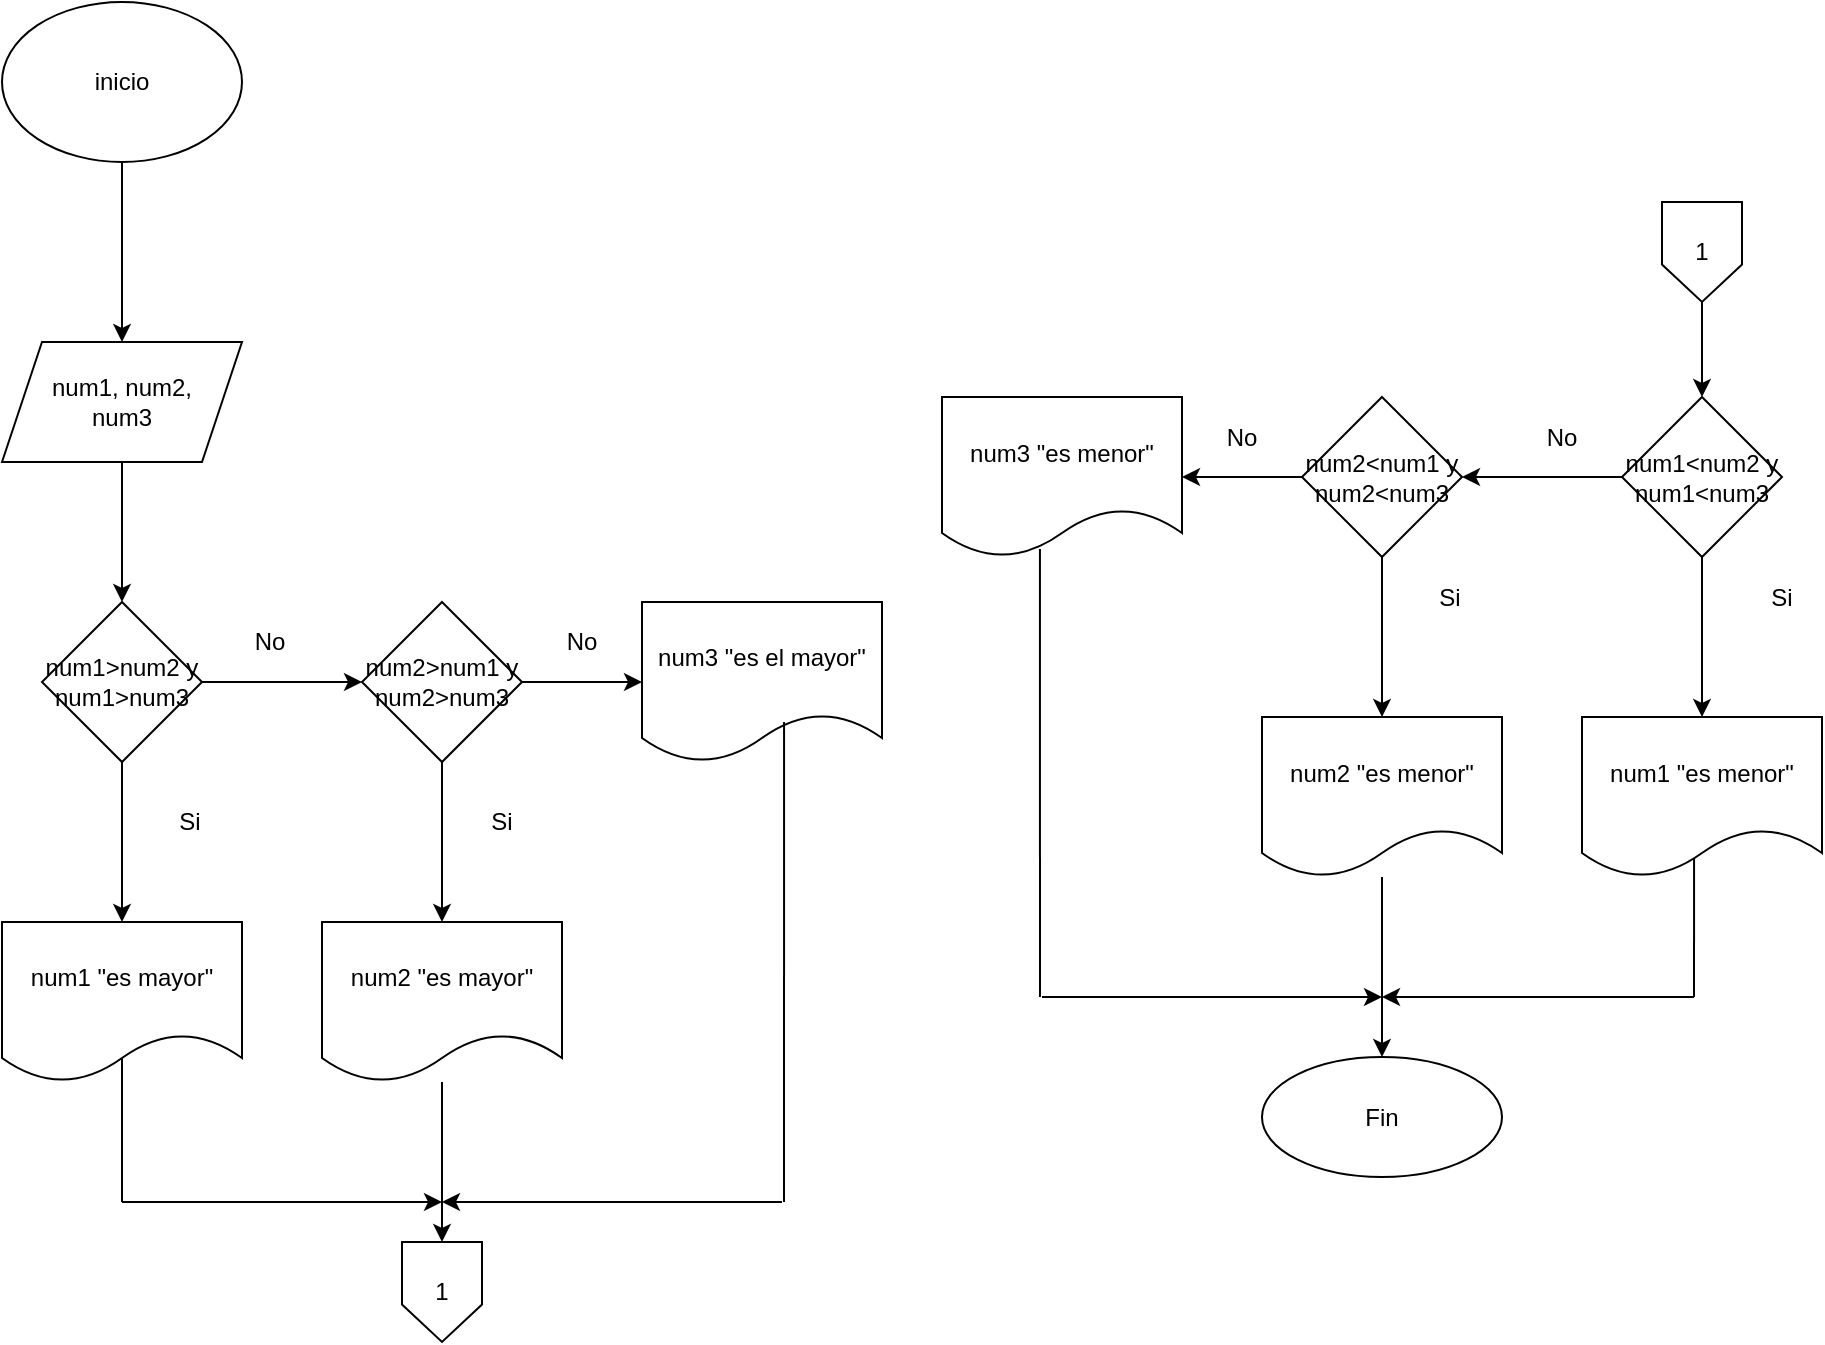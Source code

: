 <mxfile version="14.7.3" type="github">
  <diagram id="A2Fy7HXazte9X5mepA1S" name="Page-1">
    <mxGraphModel dx="868" dy="450" grid="1" gridSize="10" guides="1" tooltips="1" connect="1" arrows="1" fold="1" page="1" pageScale="1" pageWidth="827" pageHeight="1169" math="0" shadow="0">
      <root>
        <mxCell id="0" />
        <mxCell id="1" parent="0" />
        <mxCell id="-Q2acR-DV0uJOi1I2KwG-3" value="" style="edgeStyle=orthogonalEdgeStyle;rounded=0;orthogonalLoop=1;jettySize=auto;html=1;" edge="1" parent="1" source="-Q2acR-DV0uJOi1I2KwG-1" target="-Q2acR-DV0uJOi1I2KwG-2">
          <mxGeometry relative="1" as="geometry" />
        </mxCell>
        <mxCell id="-Q2acR-DV0uJOi1I2KwG-1" value="inicio" style="ellipse;whiteSpace=wrap;html=1;" vertex="1" parent="1">
          <mxGeometry x="320" y="40" width="120" height="80" as="geometry" />
        </mxCell>
        <mxCell id="-Q2acR-DV0uJOi1I2KwG-5" value="" style="edgeStyle=orthogonalEdgeStyle;rounded=0;orthogonalLoop=1;jettySize=auto;html=1;" edge="1" parent="1" source="-Q2acR-DV0uJOi1I2KwG-2" target="-Q2acR-DV0uJOi1I2KwG-4">
          <mxGeometry relative="1" as="geometry" />
        </mxCell>
        <mxCell id="-Q2acR-DV0uJOi1I2KwG-2" value="num1, num2, &lt;br&gt;num3" style="shape=parallelogram;perimeter=parallelogramPerimeter;whiteSpace=wrap;html=1;fixedSize=1;" vertex="1" parent="1">
          <mxGeometry x="320" y="210" width="120" height="60" as="geometry" />
        </mxCell>
        <mxCell id="-Q2acR-DV0uJOi1I2KwG-7" value="" style="edgeStyle=orthogonalEdgeStyle;rounded=0;orthogonalLoop=1;jettySize=auto;html=1;" edge="1" parent="1" source="-Q2acR-DV0uJOi1I2KwG-4" target="-Q2acR-DV0uJOi1I2KwG-6">
          <mxGeometry relative="1" as="geometry" />
        </mxCell>
        <mxCell id="-Q2acR-DV0uJOi1I2KwG-9" value="" style="edgeStyle=orthogonalEdgeStyle;rounded=0;orthogonalLoop=1;jettySize=auto;html=1;" edge="1" parent="1" source="-Q2acR-DV0uJOi1I2KwG-4" target="-Q2acR-DV0uJOi1I2KwG-8">
          <mxGeometry relative="1" as="geometry" />
        </mxCell>
        <mxCell id="-Q2acR-DV0uJOi1I2KwG-4" value="num1&amp;gt;num2 y num1&amp;gt;num3" style="rhombus;whiteSpace=wrap;html=1;" vertex="1" parent="1">
          <mxGeometry x="340" y="340" width="80" height="80" as="geometry" />
        </mxCell>
        <mxCell id="-Q2acR-DV0uJOi1I2KwG-6" value="num1 &quot;es mayor&quot;" style="shape=document;whiteSpace=wrap;html=1;boundedLbl=1;" vertex="1" parent="1">
          <mxGeometry x="320" y="500" width="120" height="80" as="geometry" />
        </mxCell>
        <mxCell id="-Q2acR-DV0uJOi1I2KwG-11" value="" style="edgeStyle=orthogonalEdgeStyle;rounded=0;orthogonalLoop=1;jettySize=auto;html=1;" edge="1" parent="1" source="-Q2acR-DV0uJOi1I2KwG-8" target="-Q2acR-DV0uJOi1I2KwG-10">
          <mxGeometry relative="1" as="geometry" />
        </mxCell>
        <mxCell id="-Q2acR-DV0uJOi1I2KwG-13" value="" style="edgeStyle=orthogonalEdgeStyle;rounded=0;orthogonalLoop=1;jettySize=auto;html=1;" edge="1" parent="1" source="-Q2acR-DV0uJOi1I2KwG-8" target="-Q2acR-DV0uJOi1I2KwG-12">
          <mxGeometry relative="1" as="geometry" />
        </mxCell>
        <mxCell id="-Q2acR-DV0uJOi1I2KwG-8" value="num2&amp;gt;num1 y num2&amp;gt;num3" style="rhombus;whiteSpace=wrap;html=1;" vertex="1" parent="1">
          <mxGeometry x="500" y="340" width="80" height="80" as="geometry" />
        </mxCell>
        <mxCell id="-Q2acR-DV0uJOi1I2KwG-15" value="" style="edgeStyle=orthogonalEdgeStyle;rounded=0;orthogonalLoop=1;jettySize=auto;html=1;" edge="1" parent="1" source="-Q2acR-DV0uJOi1I2KwG-10">
          <mxGeometry relative="1" as="geometry">
            <mxPoint x="540" y="660" as="targetPoint" />
          </mxGeometry>
        </mxCell>
        <mxCell id="-Q2acR-DV0uJOi1I2KwG-10" value="num2 &quot;es mayor&quot;" style="shape=document;whiteSpace=wrap;html=1;boundedLbl=1;" vertex="1" parent="1">
          <mxGeometry x="480" y="500" width="120" height="80" as="geometry" />
        </mxCell>
        <mxCell id="-Q2acR-DV0uJOi1I2KwG-12" value="num3 &quot;es el mayor&quot;" style="shape=document;whiteSpace=wrap;html=1;boundedLbl=1;" vertex="1" parent="1">
          <mxGeometry x="640" y="340" width="120" height="80" as="geometry" />
        </mxCell>
        <mxCell id="-Q2acR-DV0uJOi1I2KwG-17" value="" style="endArrow=none;html=1;entryX=0.5;entryY=0.85;entryDx=0;entryDy=0;entryPerimeter=0;" edge="1" parent="1" target="-Q2acR-DV0uJOi1I2KwG-6">
          <mxGeometry width="50" height="50" relative="1" as="geometry">
            <mxPoint x="380" y="640" as="sourcePoint" />
            <mxPoint x="360" y="600" as="targetPoint" />
          </mxGeometry>
        </mxCell>
        <mxCell id="-Q2acR-DV0uJOi1I2KwG-18" value="" style="endArrow=classic;html=1;" edge="1" parent="1">
          <mxGeometry width="50" height="50" relative="1" as="geometry">
            <mxPoint x="380" y="640" as="sourcePoint" />
            <mxPoint x="540" y="640" as="targetPoint" />
          </mxGeometry>
        </mxCell>
        <mxCell id="-Q2acR-DV0uJOi1I2KwG-19" value="" style="endArrow=none;html=1;entryX=0.592;entryY=0.75;entryDx=0;entryDy=0;entryPerimeter=0;" edge="1" parent="1" target="-Q2acR-DV0uJOi1I2KwG-12">
          <mxGeometry width="50" height="50" relative="1" as="geometry">
            <mxPoint x="711" y="640" as="sourcePoint" />
            <mxPoint x="710" y="460" as="targetPoint" />
          </mxGeometry>
        </mxCell>
        <mxCell id="-Q2acR-DV0uJOi1I2KwG-20" value="" style="endArrow=classic;html=1;" edge="1" parent="1">
          <mxGeometry width="50" height="50" relative="1" as="geometry">
            <mxPoint x="710" y="640" as="sourcePoint" />
            <mxPoint x="540" y="640" as="targetPoint" />
          </mxGeometry>
        </mxCell>
        <mxCell id="-Q2acR-DV0uJOi1I2KwG-36" value="No" style="text;html=1;strokeColor=none;fillColor=none;align=center;verticalAlign=middle;whiteSpace=wrap;rounded=0;" vertex="1" parent="1">
          <mxGeometry x="434" y="350" width="40" height="20" as="geometry" />
        </mxCell>
        <mxCell id="-Q2acR-DV0uJOi1I2KwG-37" value="No" style="text;html=1;strokeColor=none;fillColor=none;align=center;verticalAlign=middle;whiteSpace=wrap;rounded=0;" vertex="1" parent="1">
          <mxGeometry x="590" y="350" width="40" height="20" as="geometry" />
        </mxCell>
        <mxCell id="-Q2acR-DV0uJOi1I2KwG-38" value="Si" style="text;html=1;strokeColor=none;fillColor=none;align=center;verticalAlign=middle;whiteSpace=wrap;rounded=0;" vertex="1" parent="1">
          <mxGeometry x="550" y="440" width="40" height="20" as="geometry" />
        </mxCell>
        <mxCell id="-Q2acR-DV0uJOi1I2KwG-39" value="Si" style="text;html=1;strokeColor=none;fillColor=none;align=center;verticalAlign=middle;whiteSpace=wrap;rounded=0;" vertex="1" parent="1">
          <mxGeometry x="394" y="440" width="40" height="20" as="geometry" />
        </mxCell>
        <mxCell id="-Q2acR-DV0uJOi1I2KwG-66" value="" style="edgeStyle=orthogonalEdgeStyle;rounded=0;orthogonalLoop=1;jettySize=auto;html=1;" edge="1" parent="1" source="-Q2acR-DV0uJOi1I2KwG-68" target="-Q2acR-DV0uJOi1I2KwG-71">
          <mxGeometry relative="1" as="geometry" />
        </mxCell>
        <mxCell id="-Q2acR-DV0uJOi1I2KwG-67" value="" style="edgeStyle=orthogonalEdgeStyle;rounded=0;orthogonalLoop=1;jettySize=auto;html=1;" edge="1" parent="1" source="-Q2acR-DV0uJOi1I2KwG-68" target="-Q2acR-DV0uJOi1I2KwG-73">
          <mxGeometry relative="1" as="geometry" />
        </mxCell>
        <mxCell id="-Q2acR-DV0uJOi1I2KwG-68" value="num1&amp;lt;num2 y num1&amp;lt;num3" style="rhombus;whiteSpace=wrap;html=1;" vertex="1" parent="1">
          <mxGeometry x="1130" y="237.5" width="80" height="80" as="geometry" />
        </mxCell>
        <mxCell id="-Q2acR-DV0uJOi1I2KwG-69" value="" style="edgeStyle=orthogonalEdgeStyle;rounded=0;orthogonalLoop=1;jettySize=auto;html=1;" edge="1" parent="1" source="-Q2acR-DV0uJOi1I2KwG-71" target="-Q2acR-DV0uJOi1I2KwG-72">
          <mxGeometry relative="1" as="geometry" />
        </mxCell>
        <mxCell id="-Q2acR-DV0uJOi1I2KwG-70" value="" style="edgeStyle=orthogonalEdgeStyle;rounded=0;orthogonalLoop=1;jettySize=auto;html=1;" edge="1" parent="1" source="-Q2acR-DV0uJOi1I2KwG-71" target="-Q2acR-DV0uJOi1I2KwG-75">
          <mxGeometry relative="1" as="geometry" />
        </mxCell>
        <mxCell id="-Q2acR-DV0uJOi1I2KwG-71" value="num2&amp;lt;num1 y num2&amp;lt;num3" style="rhombus;whiteSpace=wrap;html=1;" vertex="1" parent="1">
          <mxGeometry x="970" y="237.5" width="80" height="80" as="geometry" />
        </mxCell>
        <mxCell id="-Q2acR-DV0uJOi1I2KwG-72" value="num3 &quot;es menor&quot;" style="shape=document;whiteSpace=wrap;html=1;boundedLbl=1;" vertex="1" parent="1">
          <mxGeometry x="790" y="237.5" width="120" height="80" as="geometry" />
        </mxCell>
        <mxCell id="-Q2acR-DV0uJOi1I2KwG-73" value="num1 &quot;es menor&quot;" style="shape=document;whiteSpace=wrap;html=1;boundedLbl=1;" vertex="1" parent="1">
          <mxGeometry x="1110" y="397.5" width="120" height="80" as="geometry" />
        </mxCell>
        <mxCell id="-Q2acR-DV0uJOi1I2KwG-74" value="" style="edgeStyle=orthogonalEdgeStyle;rounded=0;orthogonalLoop=1;jettySize=auto;html=1;" edge="1" parent="1" source="-Q2acR-DV0uJOi1I2KwG-75" target="-Q2acR-DV0uJOi1I2KwG-80">
          <mxGeometry relative="1" as="geometry" />
        </mxCell>
        <mxCell id="-Q2acR-DV0uJOi1I2KwG-75" value="num2 &quot;es menor&quot;" style="shape=document;whiteSpace=wrap;html=1;boundedLbl=1;" vertex="1" parent="1">
          <mxGeometry x="950" y="397.5" width="120" height="80" as="geometry" />
        </mxCell>
        <mxCell id="-Q2acR-DV0uJOi1I2KwG-76" value="Si" style="text;html=1;strokeColor=none;fillColor=none;align=center;verticalAlign=middle;whiteSpace=wrap;rounded=0;" vertex="1" parent="1">
          <mxGeometry x="1190" y="327.5" width="40" height="20" as="geometry" />
        </mxCell>
        <mxCell id="-Q2acR-DV0uJOi1I2KwG-77" value="Si" style="text;html=1;strokeColor=none;fillColor=none;align=center;verticalAlign=middle;whiteSpace=wrap;rounded=0;" vertex="1" parent="1">
          <mxGeometry x="1024" y="327.5" width="40" height="20" as="geometry" />
        </mxCell>
        <mxCell id="-Q2acR-DV0uJOi1I2KwG-78" value="No" style="text;html=1;strokeColor=none;fillColor=none;align=center;verticalAlign=middle;whiteSpace=wrap;rounded=0;" vertex="1" parent="1">
          <mxGeometry x="1080" y="247.5" width="40" height="20" as="geometry" />
        </mxCell>
        <mxCell id="-Q2acR-DV0uJOi1I2KwG-79" value="No" style="text;html=1;strokeColor=none;fillColor=none;align=center;verticalAlign=middle;whiteSpace=wrap;rounded=0;" vertex="1" parent="1">
          <mxGeometry x="920" y="247.5" width="40" height="20" as="geometry" />
        </mxCell>
        <mxCell id="-Q2acR-DV0uJOi1I2KwG-80" value="Fin" style="ellipse;whiteSpace=wrap;html=1;" vertex="1" parent="1">
          <mxGeometry x="950" y="567.5" width="120" height="60" as="geometry" />
        </mxCell>
        <mxCell id="-Q2acR-DV0uJOi1I2KwG-81" value="" style="endArrow=none;html=1;exitX=0.408;exitY=0.95;exitDx=0;exitDy=0;exitPerimeter=0;" edge="1" parent="1" source="-Q2acR-DV0uJOi1I2KwG-72">
          <mxGeometry width="50" height="50" relative="1" as="geometry">
            <mxPoint x="820" y="397.5" as="sourcePoint" />
            <mxPoint x="839" y="537.5" as="targetPoint" />
          </mxGeometry>
        </mxCell>
        <mxCell id="-Q2acR-DV0uJOi1I2KwG-82" value="" style="endArrow=classic;html=1;" edge="1" parent="1">
          <mxGeometry width="50" height="50" relative="1" as="geometry">
            <mxPoint x="840" y="537.5" as="sourcePoint" />
            <mxPoint x="1010" y="537.5" as="targetPoint" />
          </mxGeometry>
        </mxCell>
        <mxCell id="-Q2acR-DV0uJOi1I2KwG-83" value="" style="endArrow=none;html=1;entryX=0.467;entryY=0.888;entryDx=0;entryDy=0;entryPerimeter=0;" edge="1" parent="1" target="-Q2acR-DV0uJOi1I2KwG-73">
          <mxGeometry width="50" height="50" relative="1" as="geometry">
            <mxPoint x="1166" y="537.5" as="sourcePoint" />
            <mxPoint x="1180" y="497.5" as="targetPoint" />
          </mxGeometry>
        </mxCell>
        <mxCell id="-Q2acR-DV0uJOi1I2KwG-84" value="" style="endArrow=classic;html=1;" edge="1" parent="1">
          <mxGeometry width="50" height="50" relative="1" as="geometry">
            <mxPoint x="1166" y="537.5" as="sourcePoint" />
            <mxPoint x="1010" y="537.5" as="targetPoint" />
          </mxGeometry>
        </mxCell>
        <mxCell id="-Q2acR-DV0uJOi1I2KwG-86" value="" style="endArrow=classic;html=1;exitX=0.5;exitY=1;exitDx=0;exitDy=0;entryX=0.5;entryY=0;entryDx=0;entryDy=0;" edge="1" parent="1" source="-Q2acR-DV0uJOi1I2KwG-88" target="-Q2acR-DV0uJOi1I2KwG-68">
          <mxGeometry width="50" height="50" relative="1" as="geometry">
            <mxPoint x="1010" y="185.5" as="sourcePoint" />
            <mxPoint x="1200" y="292.5" as="targetPoint" />
          </mxGeometry>
        </mxCell>
        <mxCell id="-Q2acR-DV0uJOi1I2KwG-88" value="1" style="shape=offPageConnector;whiteSpace=wrap;html=1;" vertex="1" parent="1">
          <mxGeometry x="1150" y="140" width="40" height="50" as="geometry" />
        </mxCell>
        <mxCell id="-Q2acR-DV0uJOi1I2KwG-89" value="1" style="shape=offPageConnector;whiteSpace=wrap;html=1;" vertex="1" parent="1">
          <mxGeometry x="520" y="660" width="40" height="50" as="geometry" />
        </mxCell>
      </root>
    </mxGraphModel>
  </diagram>
</mxfile>
